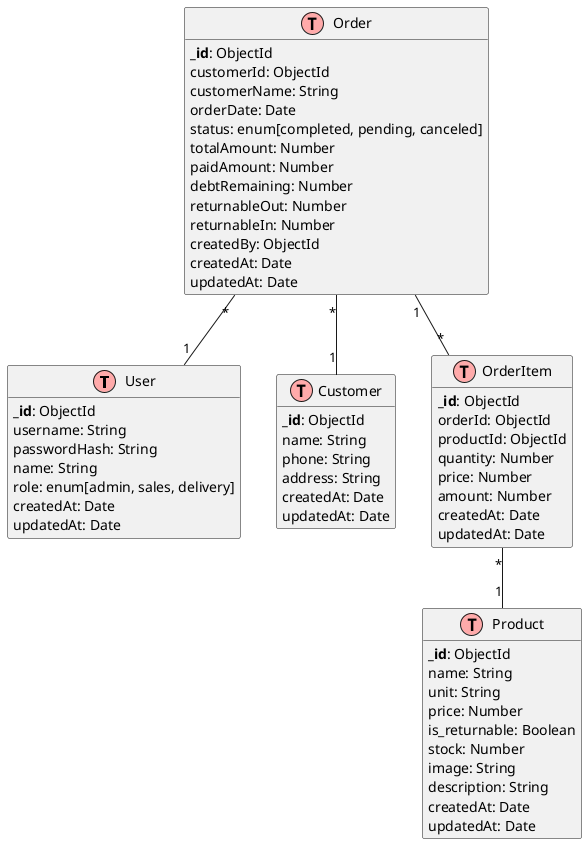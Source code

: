 @startuml ERD

' Entity-Relationship Diagram
!define table(x) class x << (T,#FFAAAA) >>
!define primary_key(x) <b>x</b>
hide methods
hide stereotypes

' User Entity
table(User) {
  primary_key(_id): ObjectId
  username: String
  passwordHash: String
  name: String
  role: enum[admin, sales, delivery]
  createdAt: Date
  updatedAt: Date
}

' Product Entity
table(Product) {
  primary_key(_id): ObjectId
  name: String
  unit: String
  price: Number
  is_returnable: Boolean
  stock: Number
  image: String
  description: String
  createdAt: Date
  updatedAt: Date
}

' Order Entity
table(Order) {
  primary_key(_id): ObjectId
  customerId: ObjectId
  customerName: String
  orderDate: Date
  status: enum[completed, pending, canceled]
  totalAmount: Number
  paidAmount: Number
  debtRemaining: Number
  returnableOut: Number
  returnableIn: Number
  createdBy: ObjectId
  createdAt: Date
  updatedAt: Date
}

' Customer Entity
table(Customer) {
  primary_key(_id): ObjectId
  name: String
  phone: String
  address: String
  createdAt: Date
  updatedAt: Date
}

' OrderItem Entity
table(OrderItem) {
  primary_key(_id): ObjectId
  orderId: ObjectId
  productId: ObjectId
  quantity: Number
  price: Number
  amount: Number
  createdAt: Date
  updatedAt: Date
}

' Relationships
Order "1" -- "*" OrderItem
Order "*" -- "1" Customer
Order "*" -- "1" User
OrderItem "*" -- "1" Product

@enduml

@startuml ClassDiagram

' Class Diagram
class User {
  -_id: ObjectId
  -username: String
  -passwordHash: String
  -name: String
  -role: String
  -createdAt: Date
  -updatedAt: Date
  +matchPassword(enteredPassword: String): Boolean
}

class Product {
  -_id: ObjectId
  -name: String
  -unit: String
  -price: Number
  -is_returnable: Boolean
  -stock: Number
  -image: String
  -description: String
  -createdAt: Date
  -updatedAt: Date
}

class Order {
  -_id: ObjectId
  -customerId: ObjectId
  -customerName: String
  -orderDate: Date
  -status: String
  -totalAmount: Number
  -paidAmount: Number
  -debtRemaining: Number
  -returnableOut: Number
  -returnableIn: Number
  -createdBy: ObjectId
  -createdAt: Date
  -updatedAt: Date
  +calculateDebtRemaining(): void
}

class Customer {
  -_id: ObjectId
  -name: String
  -phone: String
  -address: String
  -createdAt: Date
  -updatedAt: Date
}

class OrderItem {
  -_id: ObjectId
  -orderId: ObjectId
  -productId: ObjectId
  -quantity: Number
  -price: Number
  -amount: Number
  -createdAt: Date
  -updatedAt: Date
}

' Relationships with cardinality
Order "1" *-- "*" OrderItem
Order "*" --> "1" Customer
Order "*" --> "1" User
OrderItem "*" --> "1" Product

@enduml
